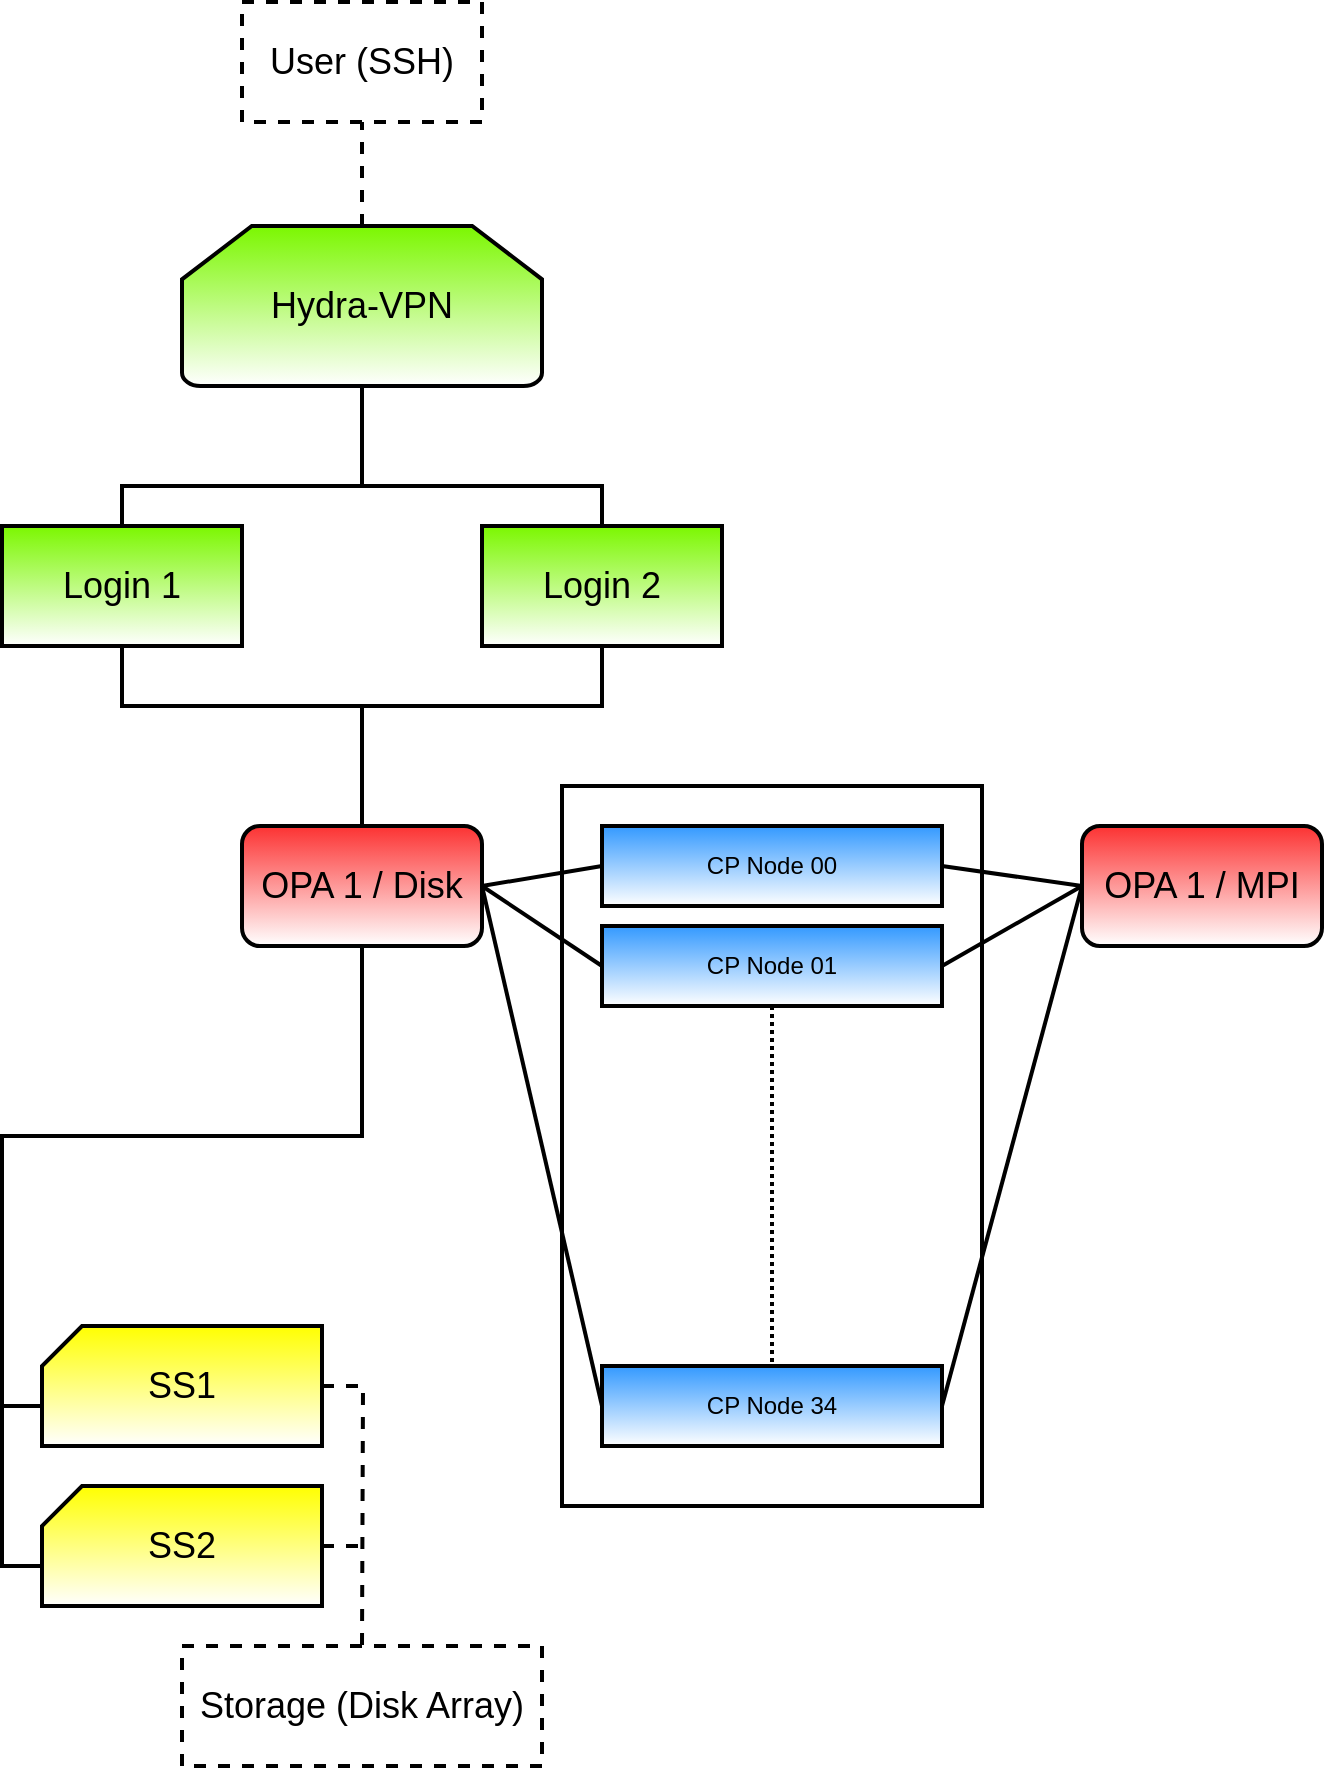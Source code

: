 <mxfile version="10.6.6" type="device"><diagram id="9lSNk3AwIxgHqZDRzclg" name="Page-1"><mxGraphModel dx="1327" dy="947" grid="1" gridSize="10" guides="1" tooltips="1" connect="1" arrows="1" fold="1" page="1" pageScale="1" pageWidth="700" pageHeight="950" math="0" shadow="0"><root><mxCell id="0"/><mxCell id="1" parent="0"/><mxCell id="mJZgVrnT1De8fzpOC0b4-3" style="edgeStyle=orthogonalEdgeStyle;rounded=0;orthogonalLoop=1;jettySize=auto;html=1;exitX=0.5;exitY=1;exitDx=0;exitDy=0;exitPerimeter=0;entryX=0;entryY=0.5;entryDx=0;entryDy=0;entryPerimeter=0;endArrow=none;endFill=0;strokeWidth=2;" parent="1" source="mJZgVrnT1De8fzpOC0b4-1" target="mJZgVrnT1De8fzpOC0b4-2" edge="1"><mxGeometry relative="1" as="geometry"/></mxCell><mxCell id="mJZgVrnT1De8fzpOC0b4-4" style="edgeStyle=orthogonalEdgeStyle;rounded=0;orthogonalLoop=1;jettySize=auto;html=1;exitX=0.5;exitY=0;exitDx=0;exitDy=0;exitPerimeter=0;endArrow=none;endFill=0;strokeWidth=2;dashed=1;" parent="1" source="mJZgVrnT1De8fzpOC0b4-1" edge="1"><mxGeometry relative="1" as="geometry"><mxPoint x="200" y="70" as="targetPoint"/></mxGeometry></mxCell><mxCell id="mJZgVrnT1De8fzpOC0b4-1" value="&lt;font style=&quot;font-size: 18px&quot;&gt;Hydra-VPN&lt;/font&gt;" style="strokeWidth=2;html=1;shape=mxgraph.flowchart.loop_limit;whiteSpace=wrap;fillColor=#7BF700;gradientColor=#ffffff;" parent="1" vertex="1"><mxGeometry x="110" y="140" width="180" height="80" as="geometry"/></mxCell><mxCell id="mJZgVrnT1De8fzpOC0b4-2" value="" style="strokeWidth=2;html=1;shape=mxgraph.flowchart.annotation_2;align=left;pointerEvents=1;rotation=90;" parent="1" vertex="1"><mxGeometry x="172.5" y="150" width="55" height="240" as="geometry"/></mxCell><mxCell id="ehl3Opot9qhrRHOrMzGU-5" style="edgeStyle=orthogonalEdgeStyle;rounded=0;orthogonalLoop=1;jettySize=auto;html=1;exitX=0.5;exitY=1;exitDx=0;exitDy=0;entryX=1;entryY=1;entryDx=0;entryDy=0;entryPerimeter=0;endArrow=none;endFill=0;strokeWidth=2;" parent="1" source="ehl3Opot9qhrRHOrMzGU-1" target="ehl3Opot9qhrRHOrMzGU-4" edge="1"><mxGeometry relative="1" as="geometry"/></mxCell><mxCell id="ehl3Opot9qhrRHOrMzGU-1" value="&lt;font style=&quot;font-size: 18px&quot;&gt;Login 1&lt;/font&gt;" style="rounded=0;whiteSpace=wrap;html=1;strokeWidth=2;gradientColor=#ffffff;fillColor=#7BF700;" parent="1" vertex="1"><mxGeometry x="20" y="290" width="120" height="60" as="geometry"/></mxCell><mxCell id="ehl3Opot9qhrRHOrMzGU-7" style="edgeStyle=orthogonalEdgeStyle;rounded=0;orthogonalLoop=1;jettySize=auto;html=1;exitX=0.5;exitY=1;exitDx=0;exitDy=0;entryX=1;entryY=0;entryDx=0;entryDy=0;entryPerimeter=0;endArrow=none;endFill=0;strokeWidth=2;" parent="1" source="ehl3Opot9qhrRHOrMzGU-2" target="ehl3Opot9qhrRHOrMzGU-4" edge="1"><mxGeometry relative="1" as="geometry"/></mxCell><mxCell id="ehl3Opot9qhrRHOrMzGU-2" value="&lt;font style=&quot;font-size: 18px&quot;&gt;Login 2&lt;/font&gt;" style="rounded=0;whiteSpace=wrap;html=1;strokeWidth=2;fillColor=#7BF700;gradientColor=#ffffff;" parent="1" vertex="1"><mxGeometry x="260" y="290" width="120" height="60" as="geometry"/></mxCell><mxCell id="ehl3Opot9qhrRHOrMzGU-9" style="edgeStyle=orthogonalEdgeStyle;rounded=0;orthogonalLoop=1;jettySize=auto;html=1;exitX=0;exitY=0.5;exitDx=0;exitDy=0;exitPerimeter=0;entryX=0.5;entryY=0;entryDx=0;entryDy=0;endArrow=none;endFill=0;strokeWidth=2;" parent="1" source="ehl3Opot9qhrRHOrMzGU-4" target="ehl3Opot9qhrRHOrMzGU-8" edge="1"><mxGeometry relative="1" as="geometry"/></mxCell><mxCell id="ehl3Opot9qhrRHOrMzGU-4" value="" style="strokeWidth=2;html=1;shape=mxgraph.flowchart.annotation_2;align=left;pointerEvents=1;rotation=90;flipV=0;flipH=1;" parent="1" vertex="1"><mxGeometry x="172.5" y="260" width="55" height="240" as="geometry"/></mxCell><mxCell id="ehl3Opot9qhrRHOrMzGU-12" style="edgeStyle=orthogonalEdgeStyle;rounded=0;orthogonalLoop=1;jettySize=auto;html=1;exitX=0.5;exitY=1;exitDx=0;exitDy=0;entryX=0;entryY=0;entryDx=0;entryDy=40;entryPerimeter=0;endArrow=none;endFill=0;strokeWidth=2;" parent="1" source="ehl3Opot9qhrRHOrMzGU-8" target="ehl3Opot9qhrRHOrMzGU-10" edge="1"><mxGeometry relative="1" as="geometry"/></mxCell><mxCell id="ehl3Opot9qhrRHOrMzGU-8" value="&lt;font style=&quot;font-size: 18px&quot;&gt;OPA 1 / Disk&lt;/font&gt;" style="rounded=1;whiteSpace=wrap;html=1;strokeWidth=2;fillColor=#FC3232;gradientColor=#ffffff;" parent="1" vertex="1"><mxGeometry x="140" y="440" width="120" height="60" as="geometry"/></mxCell><mxCell id="ehl3Opot9qhrRHOrMzGU-14" style="edgeStyle=orthogonalEdgeStyle;rounded=0;orthogonalLoop=1;jettySize=auto;html=1;exitX=1;exitY=0.5;exitDx=0;exitDy=0;exitPerimeter=0;endArrow=none;endFill=0;strokeWidth=2;dashed=1;" parent="1" source="ehl3Opot9qhrRHOrMzGU-10" edge="1"><mxGeometry relative="1" as="geometry"><mxPoint x="200" y="850" as="targetPoint"/></mxGeometry></mxCell><mxCell id="ehl3Opot9qhrRHOrMzGU-10" value="&lt;font style=&quot;font-size: 18px&quot;&gt;SS1&lt;/font&gt;" style="verticalLabelPosition=middle;verticalAlign=middle;html=1;strokeWidth=2;shape=card;whiteSpace=wrap;size=20;arcSize=12;fillColor=#FFFF00;gradientColor=#ffffff;labelPosition=center;align=center;" parent="1" vertex="1"><mxGeometry x="40" y="690" width="140" height="60" as="geometry"/></mxCell><mxCell id="ehl3Opot9qhrRHOrMzGU-13" style="edgeStyle=orthogonalEdgeStyle;rounded=0;orthogonalLoop=1;jettySize=auto;html=1;exitX=0;exitY=0;exitDx=0;exitDy=40;exitPerimeter=0;endArrow=none;endFill=0;strokeWidth=2;" parent="1" source="ehl3Opot9qhrRHOrMzGU-11" edge="1"><mxGeometry relative="1" as="geometry"><mxPoint x="20" y="730" as="targetPoint"/></mxGeometry></mxCell><mxCell id="ehl3Opot9qhrRHOrMzGU-15" style="edgeStyle=orthogonalEdgeStyle;rounded=0;orthogonalLoop=1;jettySize=auto;html=1;exitX=1;exitY=0.5;exitDx=0;exitDy=0;exitPerimeter=0;endArrow=none;endFill=0;strokeWidth=2;dashed=1;" parent="1" source="ehl3Opot9qhrRHOrMzGU-11" edge="1"><mxGeometry relative="1" as="geometry"><mxPoint x="200" y="800" as="targetPoint"/></mxGeometry></mxCell><mxCell id="ehl3Opot9qhrRHOrMzGU-11" value="&lt;font style=&quot;font-size: 18px&quot;&gt;SS2&lt;/font&gt;" style="verticalLabelPosition=middle;verticalAlign=middle;html=1;strokeWidth=2;shape=card;whiteSpace=wrap;size=20;arcSize=12;fillColor=#FFFF00;gradientColor=#ffffff;labelPosition=center;align=center;" parent="1" vertex="1"><mxGeometry x="40" y="770" width="140" height="60" as="geometry"/></mxCell><mxCell id="ehl3Opot9qhrRHOrMzGU-16" value="" style="whiteSpace=wrap;html=1;strokeWidth=2;fillColor=#FFFFFF;gradientColor=#ffffff;" parent="1" vertex="1"><mxGeometry x="300" y="420" width="210" height="360" as="geometry"/></mxCell><mxCell id="ehl3Opot9qhrRHOrMzGU-17" value="CP Node 00" style="rounded=0;whiteSpace=wrap;html=1;strokeWidth=2;fillColor=#3399FF;gradientColor=#ffffff;" parent="1" vertex="1"><mxGeometry x="320" y="440" width="170" height="40" as="geometry"/></mxCell><mxCell id="ehl3Opot9qhrRHOrMzGU-20" style="edgeStyle=orthogonalEdgeStyle;rounded=0;orthogonalLoop=1;jettySize=auto;html=1;exitX=0.5;exitY=1;exitDx=0;exitDy=0;dashed=1;endArrow=none;endFill=0;strokeWidth=2;dashPattern=1 1;" parent="1" source="ehl3Opot9qhrRHOrMzGU-18" target="ehl3Opot9qhrRHOrMzGU-19" edge="1"><mxGeometry relative="1" as="geometry"/></mxCell><mxCell id="ehl3Opot9qhrRHOrMzGU-18" value="CP Node 01" style="rounded=0;whiteSpace=wrap;html=1;strokeWidth=2;fillColor=#3399FF;gradientColor=#ffffff;" parent="1" vertex="1"><mxGeometry x="320" y="490" width="170" height="40" as="geometry"/></mxCell><mxCell id="ehl3Opot9qhrRHOrMzGU-19" value="CP Node 34" style="rounded=0;whiteSpace=wrap;html=1;strokeWidth=2;fillColor=#3399FF;gradientColor=#ffffff;" parent="1" vertex="1"><mxGeometry x="320" y="710" width="170" height="40" as="geometry"/></mxCell><mxCell id="ehl3Opot9qhrRHOrMzGU-21" style="rounded=0;orthogonalLoop=1;jettySize=auto;html=1;exitX=1;exitY=0.5;exitDx=0;exitDy=0;entryX=0;entryY=0.5;entryDx=0;entryDy=0;endArrow=none;endFill=0;strokeWidth=2;" parent="1" source="ehl3Opot9qhrRHOrMzGU-8" target="ehl3Opot9qhrRHOrMzGU-17" edge="1"><mxGeometry relative="1" as="geometry"/></mxCell><mxCell id="ehl3Opot9qhrRHOrMzGU-22" style="edgeStyle=none;rounded=0;orthogonalLoop=1;jettySize=auto;html=1;exitX=1;exitY=0.5;exitDx=0;exitDy=0;entryX=0;entryY=0.5;entryDx=0;entryDy=0;endArrow=none;endFill=0;strokeWidth=2;" parent="1" source="ehl3Opot9qhrRHOrMzGU-8" target="ehl3Opot9qhrRHOrMzGU-18" edge="1"><mxGeometry relative="1" as="geometry"/></mxCell><mxCell id="ehl3Opot9qhrRHOrMzGU-23" style="edgeStyle=none;rounded=0;orthogonalLoop=1;jettySize=auto;html=1;exitX=1;exitY=0.5;exitDx=0;exitDy=0;entryX=0;entryY=0.5;entryDx=0;entryDy=0;endArrow=none;endFill=0;strokeWidth=2;" parent="1" source="ehl3Opot9qhrRHOrMzGU-8" target="ehl3Opot9qhrRHOrMzGU-19" edge="1"><mxGeometry relative="1" as="geometry"/></mxCell><mxCell id="ehl3Opot9qhrRHOrMzGU-25" style="edgeStyle=none;rounded=0;orthogonalLoop=1;jettySize=auto;html=1;exitX=0;exitY=0.5;exitDx=0;exitDy=0;entryX=1;entryY=0.5;entryDx=0;entryDy=0;endArrow=none;endFill=0;strokeWidth=2;" parent="1" source="ehl3Opot9qhrRHOrMzGU-24" target="ehl3Opot9qhrRHOrMzGU-17" edge="1"><mxGeometry relative="1" as="geometry"/></mxCell><mxCell id="ehl3Opot9qhrRHOrMzGU-26" style="edgeStyle=none;rounded=0;orthogonalLoop=1;jettySize=auto;html=1;exitX=0;exitY=0.5;exitDx=0;exitDy=0;entryX=1;entryY=0.5;entryDx=0;entryDy=0;endArrow=none;endFill=0;strokeWidth=2;" parent="1" source="ehl3Opot9qhrRHOrMzGU-24" target="ehl3Opot9qhrRHOrMzGU-18" edge="1"><mxGeometry relative="1" as="geometry"/></mxCell><mxCell id="ehl3Opot9qhrRHOrMzGU-27" style="edgeStyle=none;rounded=0;orthogonalLoop=1;jettySize=auto;html=1;exitX=0;exitY=0.5;exitDx=0;exitDy=0;entryX=1;entryY=0.5;entryDx=0;entryDy=0;endArrow=none;endFill=0;strokeWidth=2;" parent="1" source="ehl3Opot9qhrRHOrMzGU-24" target="ehl3Opot9qhrRHOrMzGU-19" edge="1"><mxGeometry relative="1" as="geometry"/></mxCell><mxCell id="ehl3Opot9qhrRHOrMzGU-24" value="&lt;font style=&quot;font-size: 18px&quot;&gt;OPA 1 / MPI&lt;/font&gt;" style="rounded=1;whiteSpace=wrap;html=1;strokeWidth=2;fillColor=#FC3232;gradientColor=#ffffff;" parent="1" vertex="1"><mxGeometry x="560" y="440" width="120" height="60" as="geometry"/></mxCell><mxCell id="ehl3Opot9qhrRHOrMzGU-28" value="&lt;font style=&quot;font-size: 18px&quot;&gt;Storage (Disk Array)&lt;/font&gt;" style="rounded=0;whiteSpace=wrap;html=1;strokeWidth=2;fillColor=#FFFFFF;gradientColor=#ffffff;dashed=1;" parent="1" vertex="1"><mxGeometry x="110" y="850" width="180" height="60" as="geometry"/></mxCell><mxCell id="ehl3Opot9qhrRHOrMzGU-29" value="&lt;font style=&quot;font-size: 18px&quot;&gt;User (SSH)&lt;/font&gt;" style="rounded=0;whiteSpace=wrap;html=1;dashed=1;strokeWidth=2;fillColor=#FFFFFF;gradientColor=#ffffff;" parent="1" vertex="1"><mxGeometry x="140" y="28" width="120" height="60" as="geometry"/></mxCell></root></mxGraphModel></diagram></mxfile>